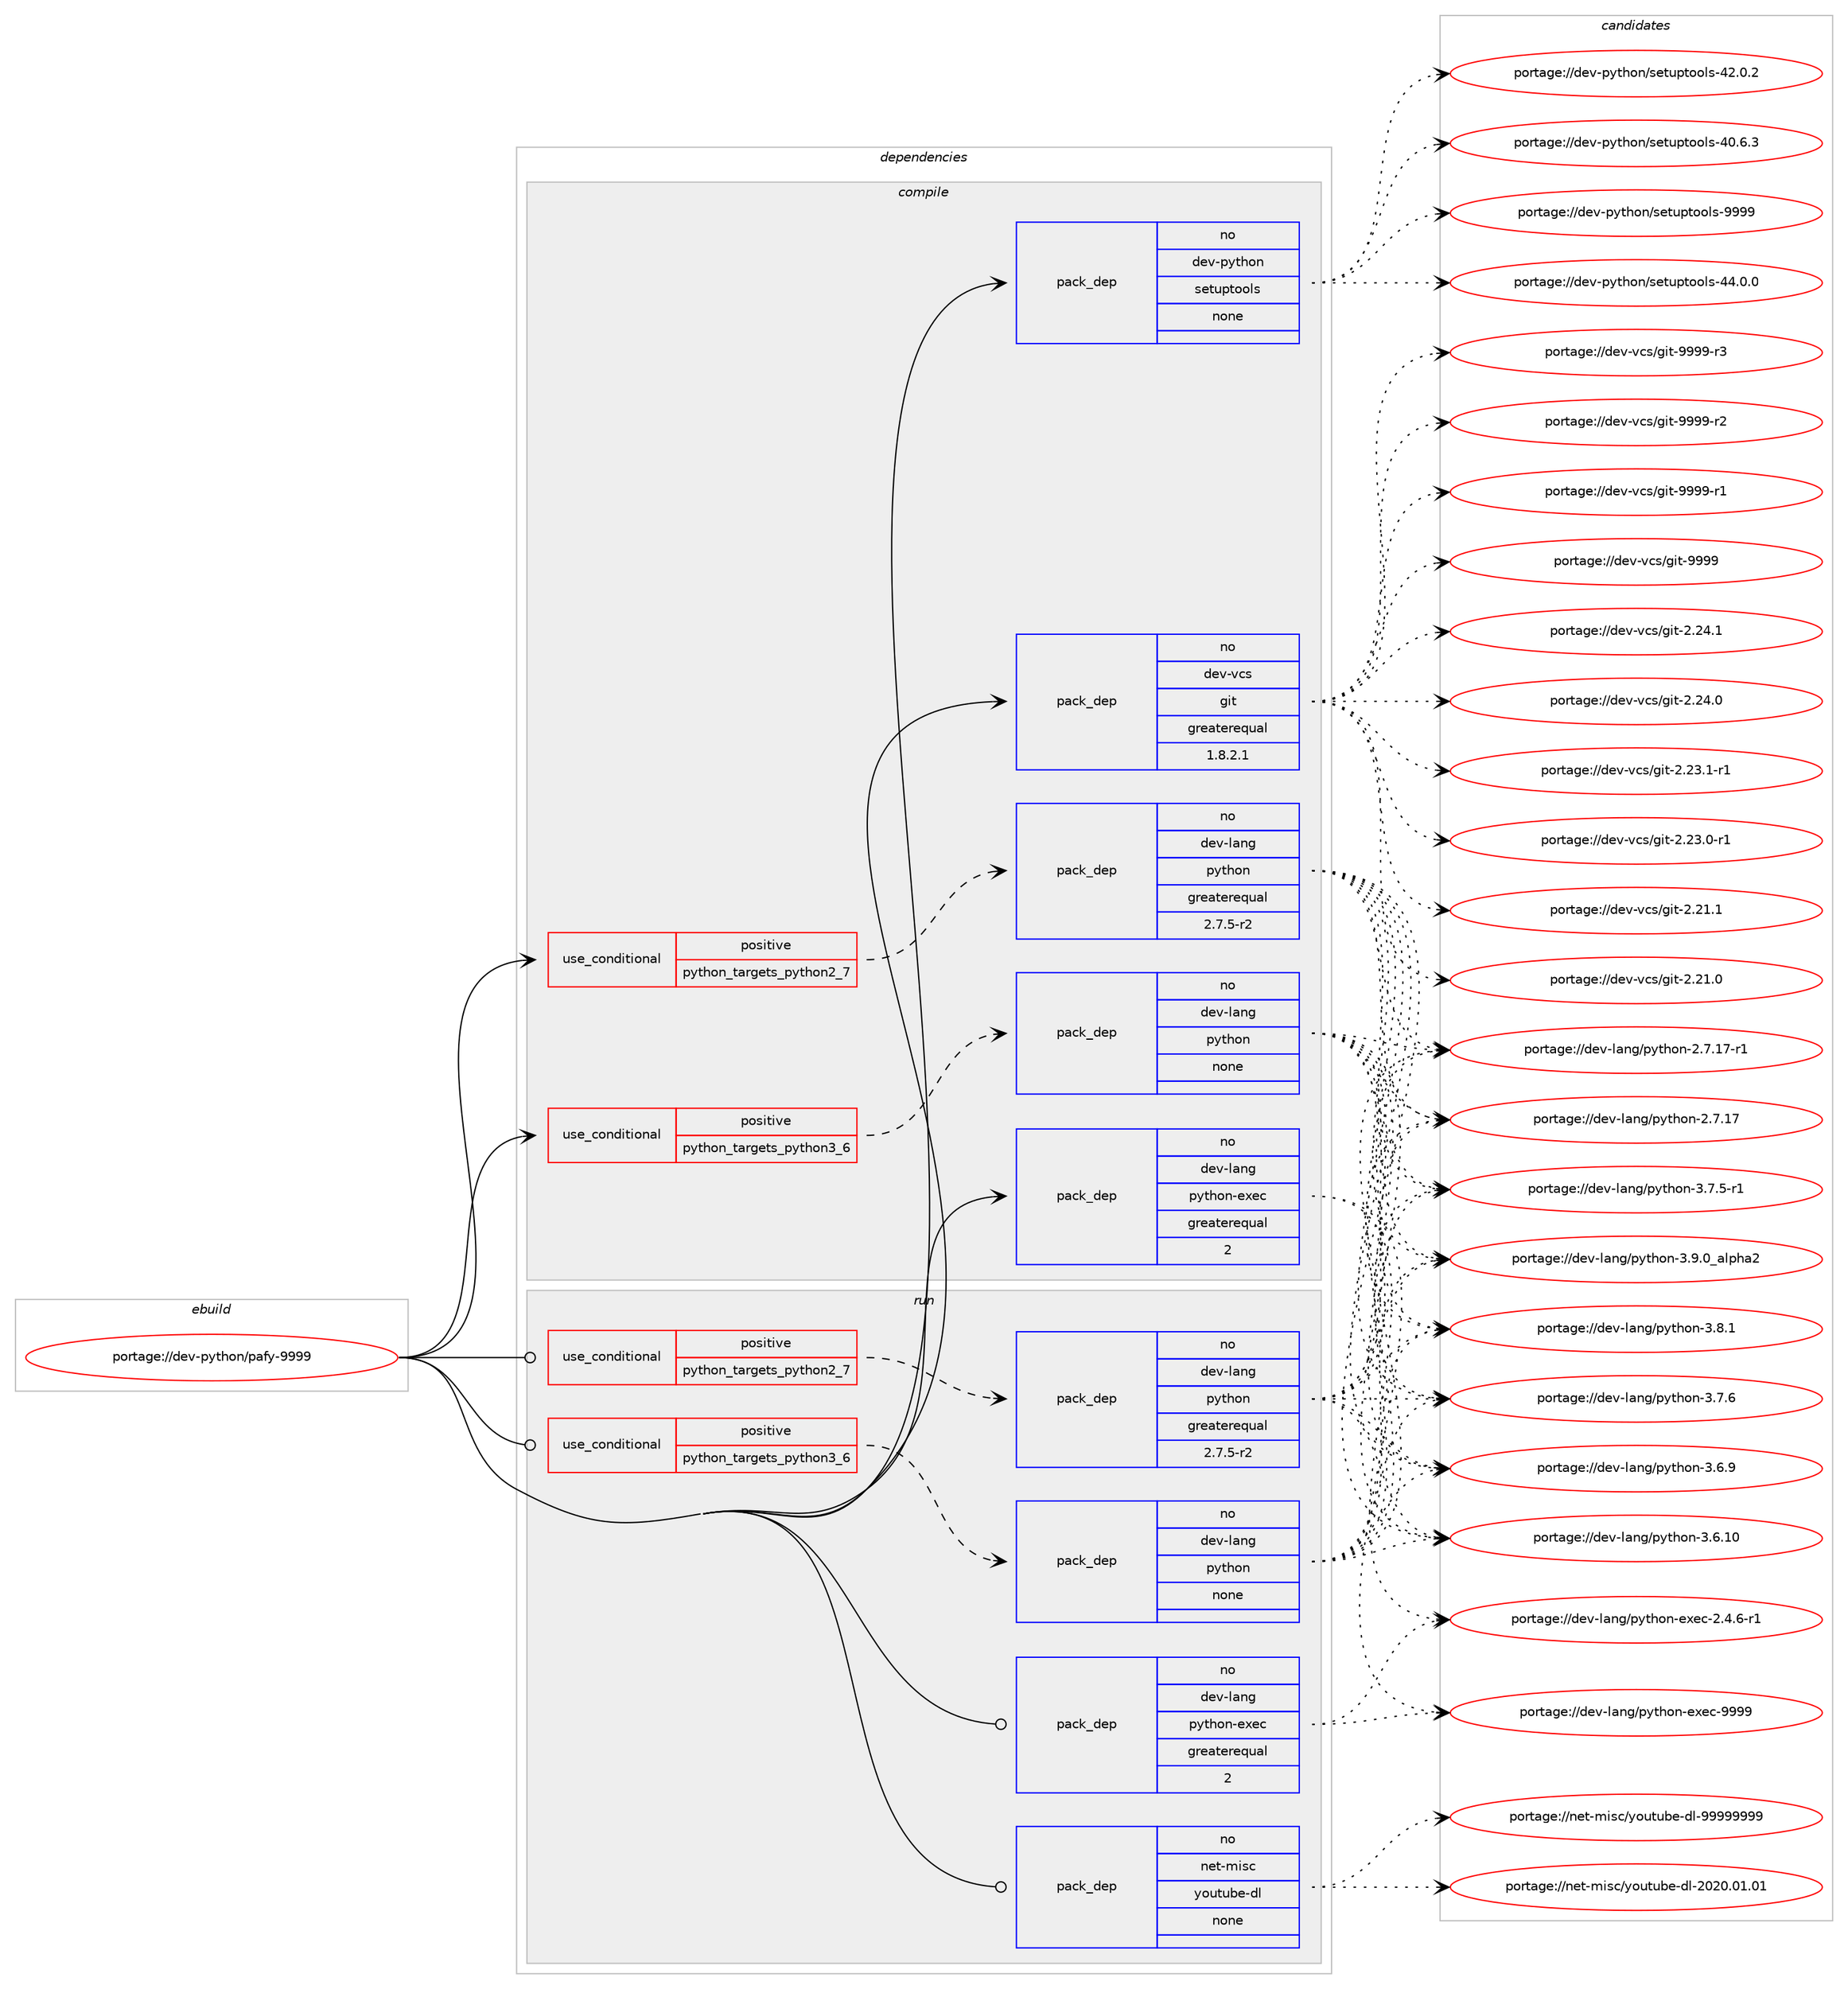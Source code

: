 digraph prolog {

# *************
# Graph options
# *************

newrank=true;
concentrate=true;
compound=true;
graph [rankdir=LR,fontname=Helvetica,fontsize=10,ranksep=1.5];#, ranksep=2.5, nodesep=0.2];
edge  [arrowhead=vee];
node  [fontname=Helvetica,fontsize=10];

# **********
# The ebuild
# **********

subgraph cluster_leftcol {
color=gray;
label=<<i>ebuild</i>>;
id [label="portage://dev-python/pafy-9999", color=red, width=4, href="../dev-python/pafy-9999.svg"];
}

# ****************
# The dependencies
# ****************

subgraph cluster_midcol {
color=gray;
label=<<i>dependencies</i>>;
subgraph cluster_compile {
fillcolor="#eeeeee";
style=filled;
label=<<i>compile</i>>;
subgraph cond111471 {
dependency444483 [label=<<TABLE BORDER="0" CELLBORDER="1" CELLSPACING="0" CELLPADDING="4"><TR><TD ROWSPAN="3" CELLPADDING="10">use_conditional</TD></TR><TR><TD>positive</TD></TR><TR><TD>python_targets_python2_7</TD></TR></TABLE>>, shape=none, color=red];
subgraph pack328042 {
dependency444484 [label=<<TABLE BORDER="0" CELLBORDER="1" CELLSPACING="0" CELLPADDING="4" WIDTH="220"><TR><TD ROWSPAN="6" CELLPADDING="30">pack_dep</TD></TR><TR><TD WIDTH="110">no</TD></TR><TR><TD>dev-lang</TD></TR><TR><TD>python</TD></TR><TR><TD>greaterequal</TD></TR><TR><TD>2.7.5-r2</TD></TR></TABLE>>, shape=none, color=blue];
}
dependency444483:e -> dependency444484:w [weight=20,style="dashed",arrowhead="vee"];
}
id:e -> dependency444483:w [weight=20,style="solid",arrowhead="vee"];
subgraph cond111472 {
dependency444485 [label=<<TABLE BORDER="0" CELLBORDER="1" CELLSPACING="0" CELLPADDING="4"><TR><TD ROWSPAN="3" CELLPADDING="10">use_conditional</TD></TR><TR><TD>positive</TD></TR><TR><TD>python_targets_python3_6</TD></TR></TABLE>>, shape=none, color=red];
subgraph pack328043 {
dependency444486 [label=<<TABLE BORDER="0" CELLBORDER="1" CELLSPACING="0" CELLPADDING="4" WIDTH="220"><TR><TD ROWSPAN="6" CELLPADDING="30">pack_dep</TD></TR><TR><TD WIDTH="110">no</TD></TR><TR><TD>dev-lang</TD></TR><TR><TD>python</TD></TR><TR><TD>none</TD></TR><TR><TD></TD></TR></TABLE>>, shape=none, color=blue];
}
dependency444485:e -> dependency444486:w [weight=20,style="dashed",arrowhead="vee"];
}
id:e -> dependency444485:w [weight=20,style="solid",arrowhead="vee"];
subgraph pack328044 {
dependency444487 [label=<<TABLE BORDER="0" CELLBORDER="1" CELLSPACING="0" CELLPADDING="4" WIDTH="220"><TR><TD ROWSPAN="6" CELLPADDING="30">pack_dep</TD></TR><TR><TD WIDTH="110">no</TD></TR><TR><TD>dev-lang</TD></TR><TR><TD>python-exec</TD></TR><TR><TD>greaterequal</TD></TR><TR><TD>2</TD></TR></TABLE>>, shape=none, color=blue];
}
id:e -> dependency444487:w [weight=20,style="solid",arrowhead="vee"];
subgraph pack328045 {
dependency444488 [label=<<TABLE BORDER="0" CELLBORDER="1" CELLSPACING="0" CELLPADDING="4" WIDTH="220"><TR><TD ROWSPAN="6" CELLPADDING="30">pack_dep</TD></TR><TR><TD WIDTH="110">no</TD></TR><TR><TD>dev-python</TD></TR><TR><TD>setuptools</TD></TR><TR><TD>none</TD></TR><TR><TD></TD></TR></TABLE>>, shape=none, color=blue];
}
id:e -> dependency444488:w [weight=20,style="solid",arrowhead="vee"];
subgraph pack328046 {
dependency444489 [label=<<TABLE BORDER="0" CELLBORDER="1" CELLSPACING="0" CELLPADDING="4" WIDTH="220"><TR><TD ROWSPAN="6" CELLPADDING="30">pack_dep</TD></TR><TR><TD WIDTH="110">no</TD></TR><TR><TD>dev-vcs</TD></TR><TR><TD>git</TD></TR><TR><TD>greaterequal</TD></TR><TR><TD>1.8.2.1</TD></TR></TABLE>>, shape=none, color=blue];
}
id:e -> dependency444489:w [weight=20,style="solid",arrowhead="vee"];
}
subgraph cluster_compileandrun {
fillcolor="#eeeeee";
style=filled;
label=<<i>compile and run</i>>;
}
subgraph cluster_run {
fillcolor="#eeeeee";
style=filled;
label=<<i>run</i>>;
subgraph cond111473 {
dependency444490 [label=<<TABLE BORDER="0" CELLBORDER="1" CELLSPACING="0" CELLPADDING="4"><TR><TD ROWSPAN="3" CELLPADDING="10">use_conditional</TD></TR><TR><TD>positive</TD></TR><TR><TD>python_targets_python2_7</TD></TR></TABLE>>, shape=none, color=red];
subgraph pack328047 {
dependency444491 [label=<<TABLE BORDER="0" CELLBORDER="1" CELLSPACING="0" CELLPADDING="4" WIDTH="220"><TR><TD ROWSPAN="6" CELLPADDING="30">pack_dep</TD></TR><TR><TD WIDTH="110">no</TD></TR><TR><TD>dev-lang</TD></TR><TR><TD>python</TD></TR><TR><TD>greaterequal</TD></TR><TR><TD>2.7.5-r2</TD></TR></TABLE>>, shape=none, color=blue];
}
dependency444490:e -> dependency444491:w [weight=20,style="dashed",arrowhead="vee"];
}
id:e -> dependency444490:w [weight=20,style="solid",arrowhead="odot"];
subgraph cond111474 {
dependency444492 [label=<<TABLE BORDER="0" CELLBORDER="1" CELLSPACING="0" CELLPADDING="4"><TR><TD ROWSPAN="3" CELLPADDING="10">use_conditional</TD></TR><TR><TD>positive</TD></TR><TR><TD>python_targets_python3_6</TD></TR></TABLE>>, shape=none, color=red];
subgraph pack328048 {
dependency444493 [label=<<TABLE BORDER="0" CELLBORDER="1" CELLSPACING="0" CELLPADDING="4" WIDTH="220"><TR><TD ROWSPAN="6" CELLPADDING="30">pack_dep</TD></TR><TR><TD WIDTH="110">no</TD></TR><TR><TD>dev-lang</TD></TR><TR><TD>python</TD></TR><TR><TD>none</TD></TR><TR><TD></TD></TR></TABLE>>, shape=none, color=blue];
}
dependency444492:e -> dependency444493:w [weight=20,style="dashed",arrowhead="vee"];
}
id:e -> dependency444492:w [weight=20,style="solid",arrowhead="odot"];
subgraph pack328049 {
dependency444494 [label=<<TABLE BORDER="0" CELLBORDER="1" CELLSPACING="0" CELLPADDING="4" WIDTH="220"><TR><TD ROWSPAN="6" CELLPADDING="30">pack_dep</TD></TR><TR><TD WIDTH="110">no</TD></TR><TR><TD>dev-lang</TD></TR><TR><TD>python-exec</TD></TR><TR><TD>greaterequal</TD></TR><TR><TD>2</TD></TR></TABLE>>, shape=none, color=blue];
}
id:e -> dependency444494:w [weight=20,style="solid",arrowhead="odot"];
subgraph pack328050 {
dependency444495 [label=<<TABLE BORDER="0" CELLBORDER="1" CELLSPACING="0" CELLPADDING="4" WIDTH="220"><TR><TD ROWSPAN="6" CELLPADDING="30">pack_dep</TD></TR><TR><TD WIDTH="110">no</TD></TR><TR><TD>net-misc</TD></TR><TR><TD>youtube-dl</TD></TR><TR><TD>none</TD></TR><TR><TD></TD></TR></TABLE>>, shape=none, color=blue];
}
id:e -> dependency444495:w [weight=20,style="solid",arrowhead="odot"];
}
}

# **************
# The candidates
# **************

subgraph cluster_choices {
rank=same;
color=gray;
label=<<i>candidates</i>>;

subgraph choice328042 {
color=black;
nodesep=1;
choice10010111845108971101034711212111610411111045514657464895971081121049750 [label="portage://dev-lang/python-3.9.0_alpha2", color=red, width=4,href="../dev-lang/python-3.9.0_alpha2.svg"];
choice100101118451089711010347112121116104111110455146564649 [label="portage://dev-lang/python-3.8.1", color=red, width=4,href="../dev-lang/python-3.8.1.svg"];
choice100101118451089711010347112121116104111110455146554654 [label="portage://dev-lang/python-3.7.6", color=red, width=4,href="../dev-lang/python-3.7.6.svg"];
choice1001011184510897110103471121211161041111104551465546534511449 [label="portage://dev-lang/python-3.7.5-r1", color=red, width=4,href="../dev-lang/python-3.7.5-r1.svg"];
choice100101118451089711010347112121116104111110455146544657 [label="portage://dev-lang/python-3.6.9", color=red, width=4,href="../dev-lang/python-3.6.9.svg"];
choice10010111845108971101034711212111610411111045514654464948 [label="portage://dev-lang/python-3.6.10", color=red, width=4,href="../dev-lang/python-3.6.10.svg"];
choice100101118451089711010347112121116104111110455046554649554511449 [label="portage://dev-lang/python-2.7.17-r1", color=red, width=4,href="../dev-lang/python-2.7.17-r1.svg"];
choice10010111845108971101034711212111610411111045504655464955 [label="portage://dev-lang/python-2.7.17", color=red, width=4,href="../dev-lang/python-2.7.17.svg"];
dependency444484:e -> choice10010111845108971101034711212111610411111045514657464895971081121049750:w [style=dotted,weight="100"];
dependency444484:e -> choice100101118451089711010347112121116104111110455146564649:w [style=dotted,weight="100"];
dependency444484:e -> choice100101118451089711010347112121116104111110455146554654:w [style=dotted,weight="100"];
dependency444484:e -> choice1001011184510897110103471121211161041111104551465546534511449:w [style=dotted,weight="100"];
dependency444484:e -> choice100101118451089711010347112121116104111110455146544657:w [style=dotted,weight="100"];
dependency444484:e -> choice10010111845108971101034711212111610411111045514654464948:w [style=dotted,weight="100"];
dependency444484:e -> choice100101118451089711010347112121116104111110455046554649554511449:w [style=dotted,weight="100"];
dependency444484:e -> choice10010111845108971101034711212111610411111045504655464955:w [style=dotted,weight="100"];
}
subgraph choice328043 {
color=black;
nodesep=1;
choice10010111845108971101034711212111610411111045514657464895971081121049750 [label="portage://dev-lang/python-3.9.0_alpha2", color=red, width=4,href="../dev-lang/python-3.9.0_alpha2.svg"];
choice100101118451089711010347112121116104111110455146564649 [label="portage://dev-lang/python-3.8.1", color=red, width=4,href="../dev-lang/python-3.8.1.svg"];
choice100101118451089711010347112121116104111110455146554654 [label="portage://dev-lang/python-3.7.6", color=red, width=4,href="../dev-lang/python-3.7.6.svg"];
choice1001011184510897110103471121211161041111104551465546534511449 [label="portage://dev-lang/python-3.7.5-r1", color=red, width=4,href="../dev-lang/python-3.7.5-r1.svg"];
choice100101118451089711010347112121116104111110455146544657 [label="portage://dev-lang/python-3.6.9", color=red, width=4,href="../dev-lang/python-3.6.9.svg"];
choice10010111845108971101034711212111610411111045514654464948 [label="portage://dev-lang/python-3.6.10", color=red, width=4,href="../dev-lang/python-3.6.10.svg"];
choice100101118451089711010347112121116104111110455046554649554511449 [label="portage://dev-lang/python-2.7.17-r1", color=red, width=4,href="../dev-lang/python-2.7.17-r1.svg"];
choice10010111845108971101034711212111610411111045504655464955 [label="portage://dev-lang/python-2.7.17", color=red, width=4,href="../dev-lang/python-2.7.17.svg"];
dependency444486:e -> choice10010111845108971101034711212111610411111045514657464895971081121049750:w [style=dotted,weight="100"];
dependency444486:e -> choice100101118451089711010347112121116104111110455146564649:w [style=dotted,weight="100"];
dependency444486:e -> choice100101118451089711010347112121116104111110455146554654:w [style=dotted,weight="100"];
dependency444486:e -> choice1001011184510897110103471121211161041111104551465546534511449:w [style=dotted,weight="100"];
dependency444486:e -> choice100101118451089711010347112121116104111110455146544657:w [style=dotted,weight="100"];
dependency444486:e -> choice10010111845108971101034711212111610411111045514654464948:w [style=dotted,weight="100"];
dependency444486:e -> choice100101118451089711010347112121116104111110455046554649554511449:w [style=dotted,weight="100"];
dependency444486:e -> choice10010111845108971101034711212111610411111045504655464955:w [style=dotted,weight="100"];
}
subgraph choice328044 {
color=black;
nodesep=1;
choice10010111845108971101034711212111610411111045101120101994557575757 [label="portage://dev-lang/python-exec-9999", color=red, width=4,href="../dev-lang/python-exec-9999.svg"];
choice10010111845108971101034711212111610411111045101120101994550465246544511449 [label="portage://dev-lang/python-exec-2.4.6-r1", color=red, width=4,href="../dev-lang/python-exec-2.4.6-r1.svg"];
dependency444487:e -> choice10010111845108971101034711212111610411111045101120101994557575757:w [style=dotted,weight="100"];
dependency444487:e -> choice10010111845108971101034711212111610411111045101120101994550465246544511449:w [style=dotted,weight="100"];
}
subgraph choice328045 {
color=black;
nodesep=1;
choice10010111845112121116104111110471151011161171121161111111081154557575757 [label="portage://dev-python/setuptools-9999", color=red, width=4,href="../dev-python/setuptools-9999.svg"];
choice100101118451121211161041111104711510111611711211611111110811545525246484648 [label="portage://dev-python/setuptools-44.0.0", color=red, width=4,href="../dev-python/setuptools-44.0.0.svg"];
choice100101118451121211161041111104711510111611711211611111110811545525046484650 [label="portage://dev-python/setuptools-42.0.2", color=red, width=4,href="../dev-python/setuptools-42.0.2.svg"];
choice100101118451121211161041111104711510111611711211611111110811545524846544651 [label="portage://dev-python/setuptools-40.6.3", color=red, width=4,href="../dev-python/setuptools-40.6.3.svg"];
dependency444488:e -> choice10010111845112121116104111110471151011161171121161111111081154557575757:w [style=dotted,weight="100"];
dependency444488:e -> choice100101118451121211161041111104711510111611711211611111110811545525246484648:w [style=dotted,weight="100"];
dependency444488:e -> choice100101118451121211161041111104711510111611711211611111110811545525046484650:w [style=dotted,weight="100"];
dependency444488:e -> choice100101118451121211161041111104711510111611711211611111110811545524846544651:w [style=dotted,weight="100"];
}
subgraph choice328046 {
color=black;
nodesep=1;
choice10010111845118991154710310511645575757574511451 [label="portage://dev-vcs/git-9999-r3", color=red, width=4,href="../dev-vcs/git-9999-r3.svg"];
choice10010111845118991154710310511645575757574511450 [label="portage://dev-vcs/git-9999-r2", color=red, width=4,href="../dev-vcs/git-9999-r2.svg"];
choice10010111845118991154710310511645575757574511449 [label="portage://dev-vcs/git-9999-r1", color=red, width=4,href="../dev-vcs/git-9999-r1.svg"];
choice1001011184511899115471031051164557575757 [label="portage://dev-vcs/git-9999", color=red, width=4,href="../dev-vcs/git-9999.svg"];
choice10010111845118991154710310511645504650524649 [label="portage://dev-vcs/git-2.24.1", color=red, width=4,href="../dev-vcs/git-2.24.1.svg"];
choice10010111845118991154710310511645504650524648 [label="portage://dev-vcs/git-2.24.0", color=red, width=4,href="../dev-vcs/git-2.24.0.svg"];
choice100101118451189911547103105116455046505146494511449 [label="portage://dev-vcs/git-2.23.1-r1", color=red, width=4,href="../dev-vcs/git-2.23.1-r1.svg"];
choice100101118451189911547103105116455046505146484511449 [label="portage://dev-vcs/git-2.23.0-r1", color=red, width=4,href="../dev-vcs/git-2.23.0-r1.svg"];
choice10010111845118991154710310511645504650494649 [label="portage://dev-vcs/git-2.21.1", color=red, width=4,href="../dev-vcs/git-2.21.1.svg"];
choice10010111845118991154710310511645504650494648 [label="portage://dev-vcs/git-2.21.0", color=red, width=4,href="../dev-vcs/git-2.21.0.svg"];
dependency444489:e -> choice10010111845118991154710310511645575757574511451:w [style=dotted,weight="100"];
dependency444489:e -> choice10010111845118991154710310511645575757574511450:w [style=dotted,weight="100"];
dependency444489:e -> choice10010111845118991154710310511645575757574511449:w [style=dotted,weight="100"];
dependency444489:e -> choice1001011184511899115471031051164557575757:w [style=dotted,weight="100"];
dependency444489:e -> choice10010111845118991154710310511645504650524649:w [style=dotted,weight="100"];
dependency444489:e -> choice10010111845118991154710310511645504650524648:w [style=dotted,weight="100"];
dependency444489:e -> choice100101118451189911547103105116455046505146494511449:w [style=dotted,weight="100"];
dependency444489:e -> choice100101118451189911547103105116455046505146484511449:w [style=dotted,weight="100"];
dependency444489:e -> choice10010111845118991154710310511645504650494649:w [style=dotted,weight="100"];
dependency444489:e -> choice10010111845118991154710310511645504650494648:w [style=dotted,weight="100"];
}
subgraph choice328047 {
color=black;
nodesep=1;
choice10010111845108971101034711212111610411111045514657464895971081121049750 [label="portage://dev-lang/python-3.9.0_alpha2", color=red, width=4,href="../dev-lang/python-3.9.0_alpha2.svg"];
choice100101118451089711010347112121116104111110455146564649 [label="portage://dev-lang/python-3.8.1", color=red, width=4,href="../dev-lang/python-3.8.1.svg"];
choice100101118451089711010347112121116104111110455146554654 [label="portage://dev-lang/python-3.7.6", color=red, width=4,href="../dev-lang/python-3.7.6.svg"];
choice1001011184510897110103471121211161041111104551465546534511449 [label="portage://dev-lang/python-3.7.5-r1", color=red, width=4,href="../dev-lang/python-3.7.5-r1.svg"];
choice100101118451089711010347112121116104111110455146544657 [label="portage://dev-lang/python-3.6.9", color=red, width=4,href="../dev-lang/python-3.6.9.svg"];
choice10010111845108971101034711212111610411111045514654464948 [label="portage://dev-lang/python-3.6.10", color=red, width=4,href="../dev-lang/python-3.6.10.svg"];
choice100101118451089711010347112121116104111110455046554649554511449 [label="portage://dev-lang/python-2.7.17-r1", color=red, width=4,href="../dev-lang/python-2.7.17-r1.svg"];
choice10010111845108971101034711212111610411111045504655464955 [label="portage://dev-lang/python-2.7.17", color=red, width=4,href="../dev-lang/python-2.7.17.svg"];
dependency444491:e -> choice10010111845108971101034711212111610411111045514657464895971081121049750:w [style=dotted,weight="100"];
dependency444491:e -> choice100101118451089711010347112121116104111110455146564649:w [style=dotted,weight="100"];
dependency444491:e -> choice100101118451089711010347112121116104111110455146554654:w [style=dotted,weight="100"];
dependency444491:e -> choice1001011184510897110103471121211161041111104551465546534511449:w [style=dotted,weight="100"];
dependency444491:e -> choice100101118451089711010347112121116104111110455146544657:w [style=dotted,weight="100"];
dependency444491:e -> choice10010111845108971101034711212111610411111045514654464948:w [style=dotted,weight="100"];
dependency444491:e -> choice100101118451089711010347112121116104111110455046554649554511449:w [style=dotted,weight="100"];
dependency444491:e -> choice10010111845108971101034711212111610411111045504655464955:w [style=dotted,weight="100"];
}
subgraph choice328048 {
color=black;
nodesep=1;
choice10010111845108971101034711212111610411111045514657464895971081121049750 [label="portage://dev-lang/python-3.9.0_alpha2", color=red, width=4,href="../dev-lang/python-3.9.0_alpha2.svg"];
choice100101118451089711010347112121116104111110455146564649 [label="portage://dev-lang/python-3.8.1", color=red, width=4,href="../dev-lang/python-3.8.1.svg"];
choice100101118451089711010347112121116104111110455146554654 [label="portage://dev-lang/python-3.7.6", color=red, width=4,href="../dev-lang/python-3.7.6.svg"];
choice1001011184510897110103471121211161041111104551465546534511449 [label="portage://dev-lang/python-3.7.5-r1", color=red, width=4,href="../dev-lang/python-3.7.5-r1.svg"];
choice100101118451089711010347112121116104111110455146544657 [label="portage://dev-lang/python-3.6.9", color=red, width=4,href="../dev-lang/python-3.6.9.svg"];
choice10010111845108971101034711212111610411111045514654464948 [label="portage://dev-lang/python-3.6.10", color=red, width=4,href="../dev-lang/python-3.6.10.svg"];
choice100101118451089711010347112121116104111110455046554649554511449 [label="portage://dev-lang/python-2.7.17-r1", color=red, width=4,href="../dev-lang/python-2.7.17-r1.svg"];
choice10010111845108971101034711212111610411111045504655464955 [label="portage://dev-lang/python-2.7.17", color=red, width=4,href="../dev-lang/python-2.7.17.svg"];
dependency444493:e -> choice10010111845108971101034711212111610411111045514657464895971081121049750:w [style=dotted,weight="100"];
dependency444493:e -> choice100101118451089711010347112121116104111110455146564649:w [style=dotted,weight="100"];
dependency444493:e -> choice100101118451089711010347112121116104111110455146554654:w [style=dotted,weight="100"];
dependency444493:e -> choice1001011184510897110103471121211161041111104551465546534511449:w [style=dotted,weight="100"];
dependency444493:e -> choice100101118451089711010347112121116104111110455146544657:w [style=dotted,weight="100"];
dependency444493:e -> choice10010111845108971101034711212111610411111045514654464948:w [style=dotted,weight="100"];
dependency444493:e -> choice100101118451089711010347112121116104111110455046554649554511449:w [style=dotted,weight="100"];
dependency444493:e -> choice10010111845108971101034711212111610411111045504655464955:w [style=dotted,weight="100"];
}
subgraph choice328049 {
color=black;
nodesep=1;
choice10010111845108971101034711212111610411111045101120101994557575757 [label="portage://dev-lang/python-exec-9999", color=red, width=4,href="../dev-lang/python-exec-9999.svg"];
choice10010111845108971101034711212111610411111045101120101994550465246544511449 [label="portage://dev-lang/python-exec-2.4.6-r1", color=red, width=4,href="../dev-lang/python-exec-2.4.6-r1.svg"];
dependency444494:e -> choice10010111845108971101034711212111610411111045101120101994557575757:w [style=dotted,weight="100"];
dependency444494:e -> choice10010111845108971101034711212111610411111045101120101994550465246544511449:w [style=dotted,weight="100"];
}
subgraph choice328050 {
color=black;
nodesep=1;
choice1101011164510910511599471211111171161179810145100108455757575757575757 [label="portage://net-misc/youtube-dl-99999999", color=red, width=4,href="../net-misc/youtube-dl-99999999.svg"];
choice11010111645109105115994712111111711611798101451001084550485048464849464849 [label="portage://net-misc/youtube-dl-2020.01.01", color=red, width=4,href="../net-misc/youtube-dl-2020.01.01.svg"];
dependency444495:e -> choice1101011164510910511599471211111171161179810145100108455757575757575757:w [style=dotted,weight="100"];
dependency444495:e -> choice11010111645109105115994712111111711611798101451001084550485048464849464849:w [style=dotted,weight="100"];
}
}

}
